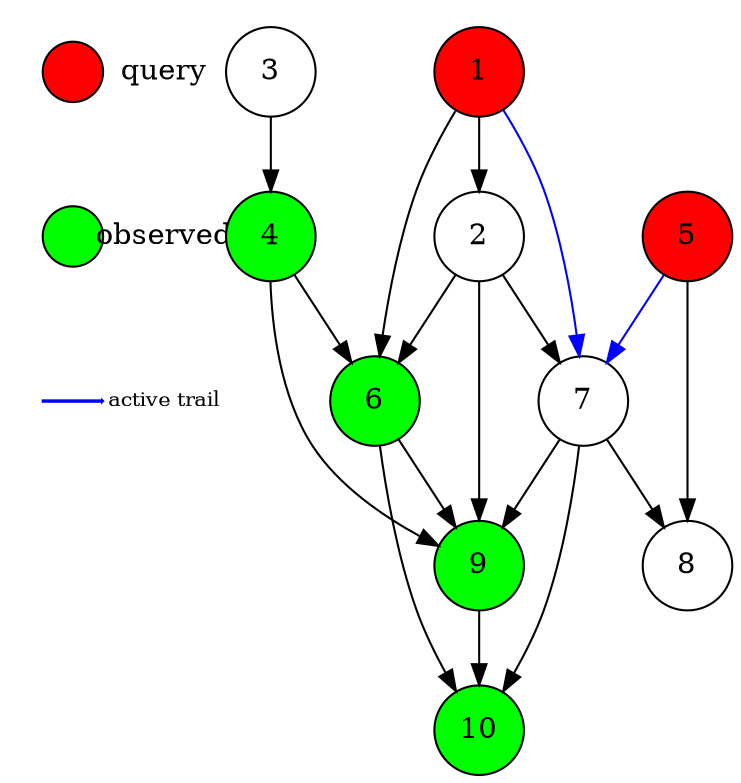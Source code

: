 digraph mentions {
node[shape=circle,fixedsize=true,width=0.6]
	subgraph cluster_0 {	style=invis	b1 [shape=circle,label="query",style="filled",color=white,fixedsize=true,width=0.3];	a1 [shape=circle,label="",style=filled,fillcolor=red,width=0.4];	a1->b1[constraint=false,style=invis];	}	subgraph cluster_1 {		style=invis		b2 [shape=circle,label="observed",style="filled",color=white,fixedsize=true,width=0.3];		a2 [shape=circle,label="",style=filled,fillcolor=green,width=0.4];		a2->b2[constraint=false,style=invis];	}	subgraph cluster_2 {		style=invis		b3 [shape=circle,label="active trail",style="filled",color=white,fixedsize=true,width=0.3,fontsize=10];		a3 [shape=rarrow,label="",color=blue,width=0.4,height=0.0];		a3->b3[constraint=false,style=invis];	}	a1->a2[style=invis];	a2->a3[style=invis];	"1"[shape=circle, style=filled, fillcolor=red]
"5"[shape=circle, style=filled, fillcolor=red]
"4"[shape=circle, style=filled, fillcolor=green]
"6"[shape=circle, style=filled, fillcolor=green]
"9"[shape=circle, style=filled, fillcolor=green]
"10"[shape=circle, style=filled, fillcolor=green]
"1"->"2" 
"1"->"6" 
"1"->"7" [color=blue]
"2"->"6" 
"2"->"7" 
"2"->"9" 
"3"->"4" 
"4"->"6" 
"4"->"9" 
"5"->"7" [color=blue]
"5"->"8" 
"6"->"9" 
"6"->"10" 
"7"->"8" 
"7"->"9" 
"7"->"10" 
"9"->"10" 
}